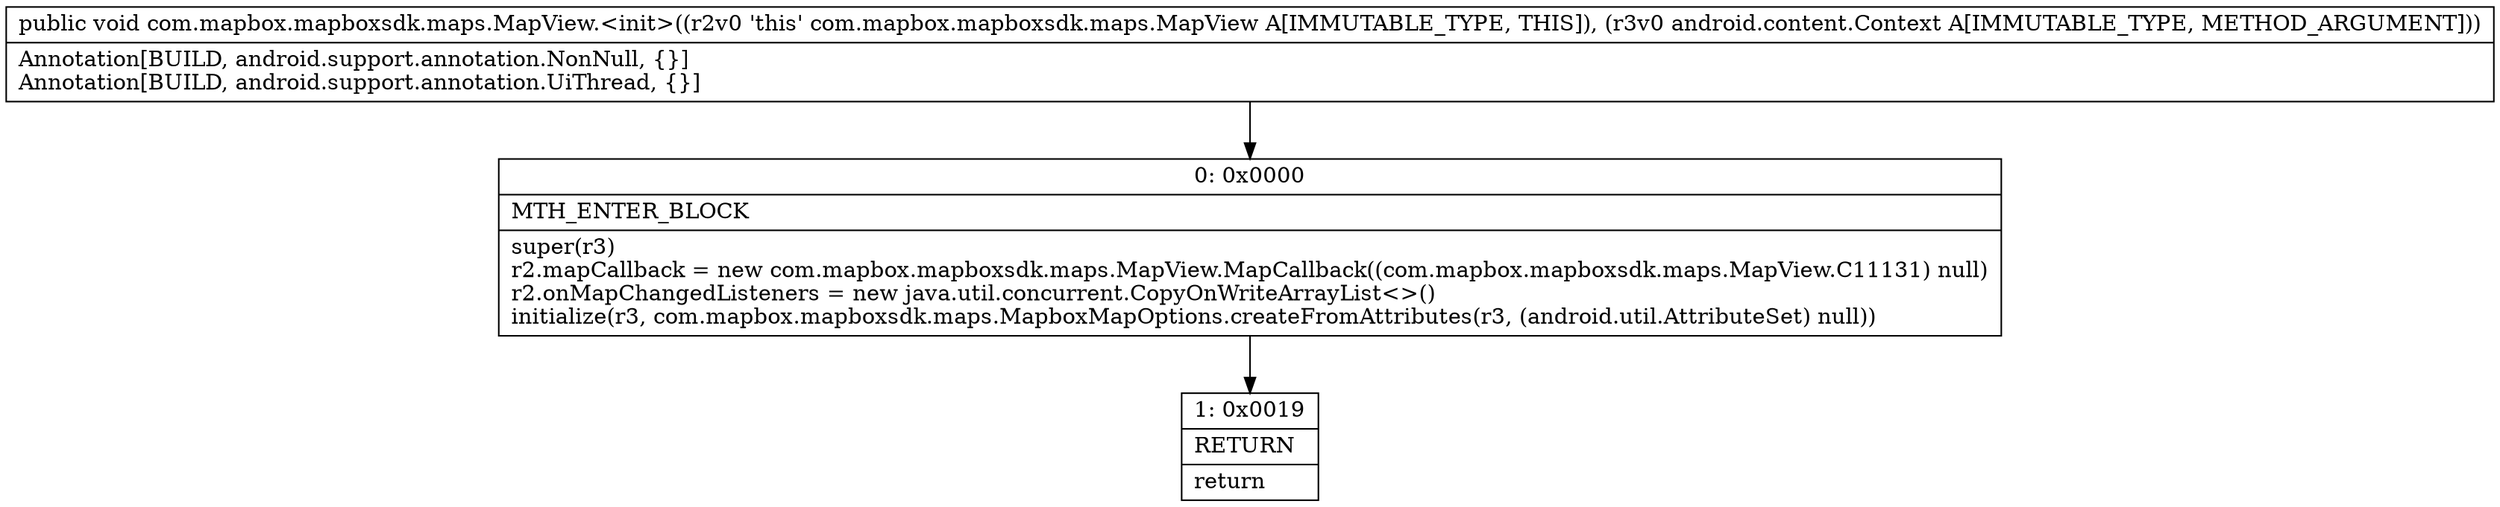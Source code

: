 digraph "CFG forcom.mapbox.mapboxsdk.maps.MapView.\<init\>(Landroid\/content\/Context;)V" {
Node_0 [shape=record,label="{0\:\ 0x0000|MTH_ENTER_BLOCK\l|super(r3)\lr2.mapCallback = new com.mapbox.mapboxsdk.maps.MapView.MapCallback((com.mapbox.mapboxsdk.maps.MapView.C11131) null)\lr2.onMapChangedListeners = new java.util.concurrent.CopyOnWriteArrayList\<\>()\linitialize(r3, com.mapbox.mapboxsdk.maps.MapboxMapOptions.createFromAttributes(r3, (android.util.AttributeSet) null))\l}"];
Node_1 [shape=record,label="{1\:\ 0x0019|RETURN\l|return\l}"];
MethodNode[shape=record,label="{public void com.mapbox.mapboxsdk.maps.MapView.\<init\>((r2v0 'this' com.mapbox.mapboxsdk.maps.MapView A[IMMUTABLE_TYPE, THIS]), (r3v0 android.content.Context A[IMMUTABLE_TYPE, METHOD_ARGUMENT]))  | Annotation[BUILD, android.support.annotation.NonNull, \{\}]\lAnnotation[BUILD, android.support.annotation.UiThread, \{\}]\l}"];
MethodNode -> Node_0;
Node_0 -> Node_1;
}

